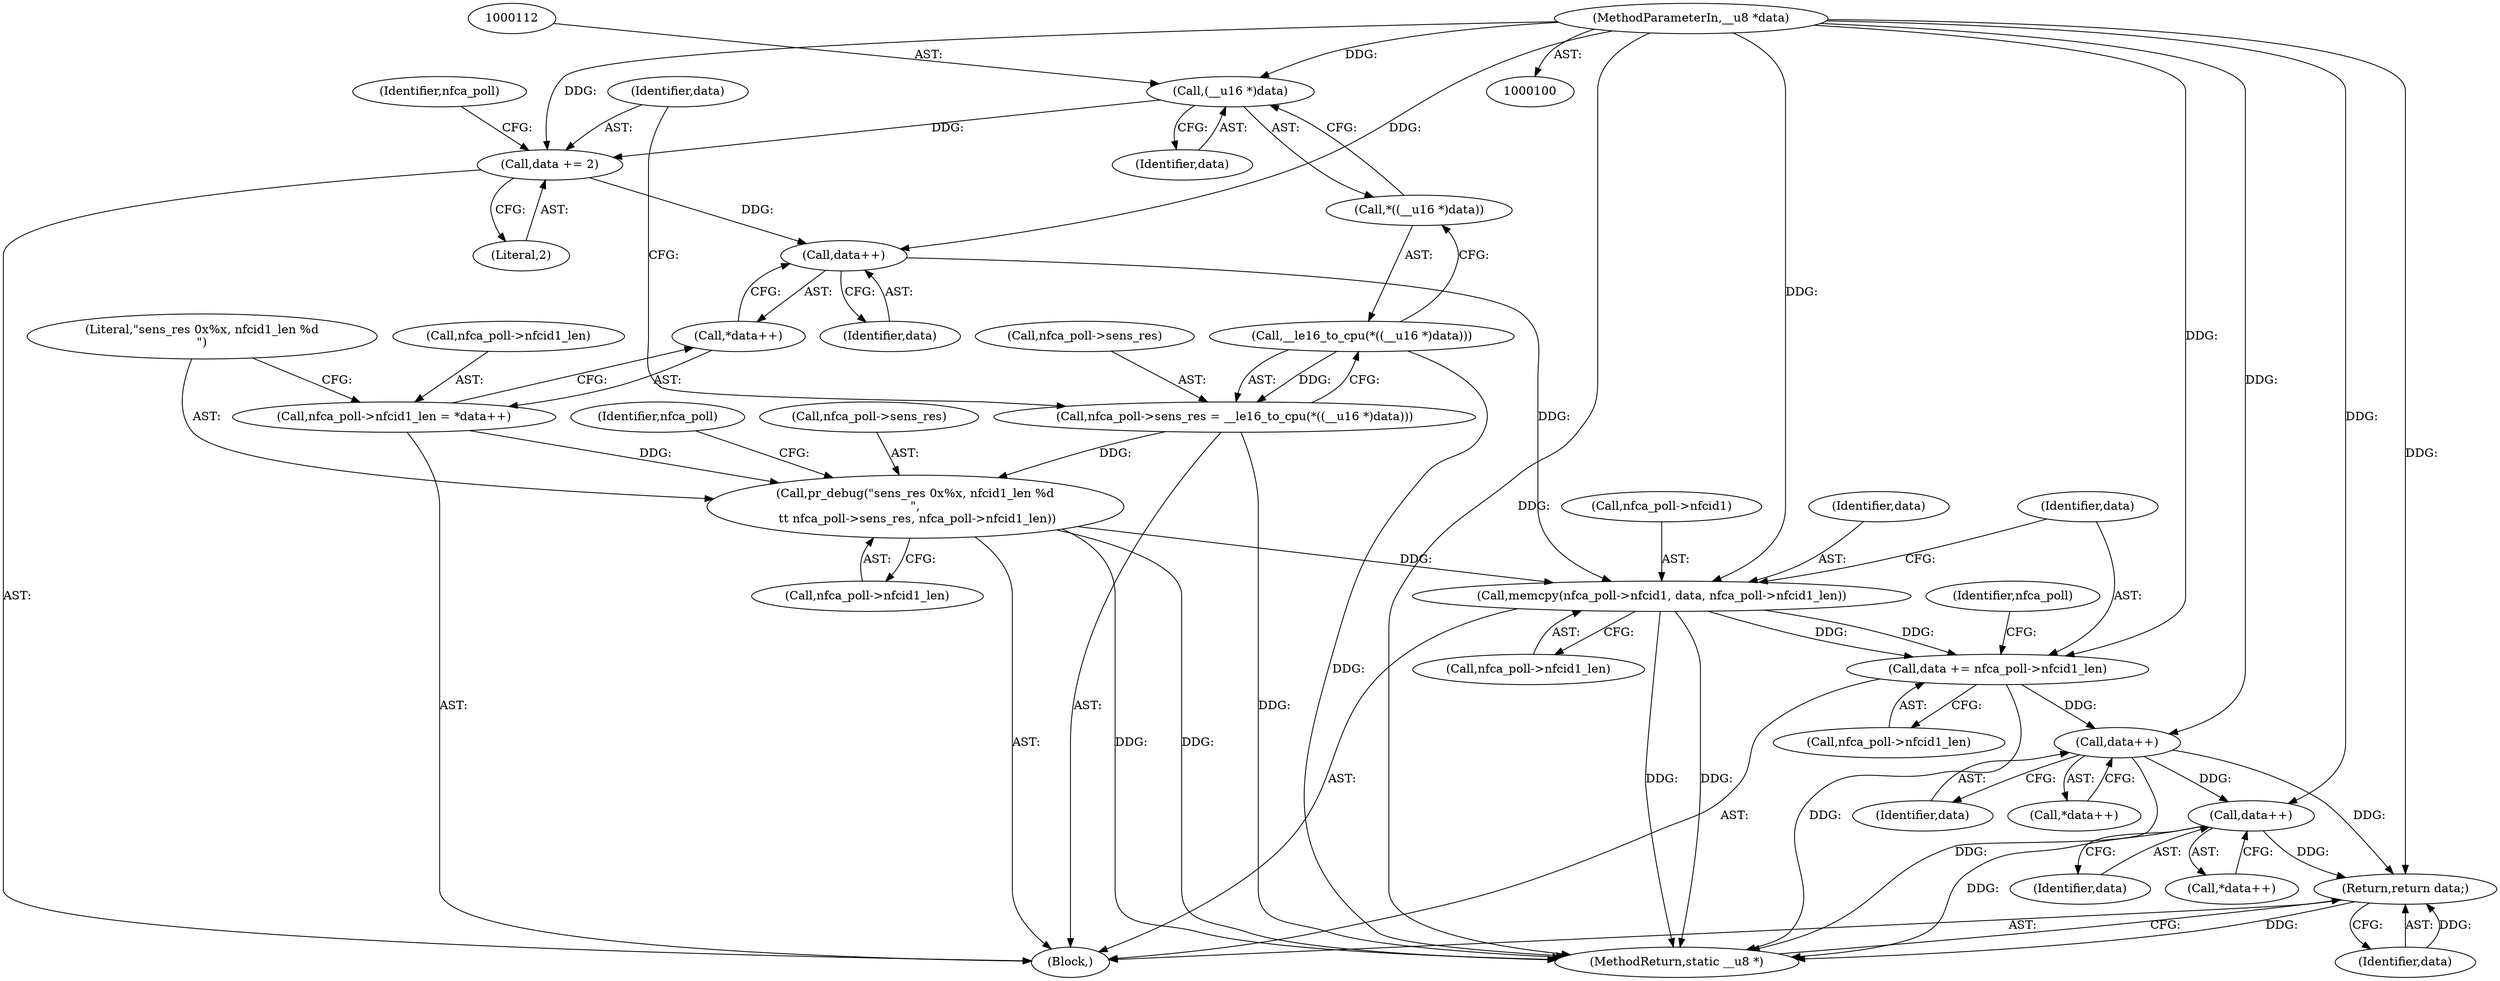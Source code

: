 digraph "1_linux_67de956ff5dc1d4f321e16cfbd63f5be3b691b43_0@API" {
"1000132" [label="(Call,memcpy(nfca_poll->nfcid1, data, nfca_poll->nfcid1_len))"];
"1000122" [label="(Call,data++)"];
"1000114" [label="(Call,data += 2)"];
"1000111" [label="(Call,(__u16 *)data)"];
"1000103" [label="(MethodParameterIn,__u8 *data)"];
"1000124" [label="(Call,pr_debug(\"sens_res 0x%x, nfcid1_len %d\n\",\n \t\t nfca_poll->sens_res, nfca_poll->nfcid1_len))"];
"1000105" [label="(Call,nfca_poll->sens_res = __le16_to_cpu(*((__u16 *)data)))"];
"1000109" [label="(Call,__le16_to_cpu(*((__u16 *)data)))"];
"1000117" [label="(Call,nfca_poll->nfcid1_len = *data++)"];
"1000140" [label="(Call,data += nfca_poll->nfcid1_len)"];
"1000150" [label="(Call,data++)"];
"1000163" [label="(Call,data++)"];
"1000173" [label="(Return,return data;)"];
"1000175" [label="(MethodReturn,static __u8 *)"];
"1000126" [label="(Call,nfca_poll->sens_res)"];
"1000122" [label="(Call,data++)"];
"1000151" [label="(Identifier,data)"];
"1000137" [label="(Call,nfca_poll->nfcid1_len)"];
"1000104" [label="(Block,)"];
"1000111" [label="(Call,(__u16 *)data)"];
"1000141" [label="(Identifier,data)"];
"1000117" [label="(Call,nfca_poll->nfcid1_len = *data++)"];
"1000140" [label="(Call,data += nfca_poll->nfcid1_len)"];
"1000109" [label="(Call,__le16_to_cpu(*((__u16 *)data)))"];
"1000110" [label="(Call,*((__u16 *)data))"];
"1000113" [label="(Identifier,data)"];
"1000142" [label="(Call,nfca_poll->nfcid1_len)"];
"1000164" [label="(Identifier,data)"];
"1000119" [label="(Identifier,nfca_poll)"];
"1000118" [label="(Call,nfca_poll->nfcid1_len)"];
"1000136" [label="(Identifier,data)"];
"1000147" [label="(Identifier,nfca_poll)"];
"1000124" [label="(Call,pr_debug(\"sens_res 0x%x, nfcid1_len %d\n\",\n \t\t nfca_poll->sens_res, nfca_poll->nfcid1_len))"];
"1000129" [label="(Call,nfca_poll->nfcid1_len)"];
"1000133" [label="(Call,nfca_poll->nfcid1)"];
"1000125" [label="(Literal,\"sens_res 0x%x, nfcid1_len %d\n\")"];
"1000162" [label="(Call,*data++)"];
"1000103" [label="(MethodParameterIn,__u8 *data)"];
"1000163" [label="(Call,data++)"];
"1000106" [label="(Call,nfca_poll->sens_res)"];
"1000149" [label="(Call,*data++)"];
"1000116" [label="(Literal,2)"];
"1000115" [label="(Identifier,data)"];
"1000134" [label="(Identifier,nfca_poll)"];
"1000132" [label="(Call,memcpy(nfca_poll->nfcid1, data, nfca_poll->nfcid1_len))"];
"1000114" [label="(Call,data += 2)"];
"1000174" [label="(Identifier,data)"];
"1000173" [label="(Return,return data;)"];
"1000150" [label="(Call,data++)"];
"1000105" [label="(Call,nfca_poll->sens_res = __le16_to_cpu(*((__u16 *)data)))"];
"1000121" [label="(Call,*data++)"];
"1000123" [label="(Identifier,data)"];
"1000132" -> "1000104"  [label="AST: "];
"1000132" -> "1000137"  [label="CFG: "];
"1000133" -> "1000132"  [label="AST: "];
"1000136" -> "1000132"  [label="AST: "];
"1000137" -> "1000132"  [label="AST: "];
"1000141" -> "1000132"  [label="CFG: "];
"1000132" -> "1000175"  [label="DDG: "];
"1000132" -> "1000175"  [label="DDG: "];
"1000122" -> "1000132"  [label="DDG: "];
"1000103" -> "1000132"  [label="DDG: "];
"1000124" -> "1000132"  [label="DDG: "];
"1000132" -> "1000140"  [label="DDG: "];
"1000132" -> "1000140"  [label="DDG: "];
"1000122" -> "1000121"  [label="AST: "];
"1000122" -> "1000123"  [label="CFG: "];
"1000123" -> "1000122"  [label="AST: "];
"1000121" -> "1000122"  [label="CFG: "];
"1000114" -> "1000122"  [label="DDG: "];
"1000103" -> "1000122"  [label="DDG: "];
"1000114" -> "1000104"  [label="AST: "];
"1000114" -> "1000116"  [label="CFG: "];
"1000115" -> "1000114"  [label="AST: "];
"1000116" -> "1000114"  [label="AST: "];
"1000119" -> "1000114"  [label="CFG: "];
"1000111" -> "1000114"  [label="DDG: "];
"1000103" -> "1000114"  [label="DDG: "];
"1000111" -> "1000110"  [label="AST: "];
"1000111" -> "1000113"  [label="CFG: "];
"1000112" -> "1000111"  [label="AST: "];
"1000113" -> "1000111"  [label="AST: "];
"1000110" -> "1000111"  [label="CFG: "];
"1000103" -> "1000111"  [label="DDG: "];
"1000103" -> "1000100"  [label="AST: "];
"1000103" -> "1000175"  [label="DDG: "];
"1000103" -> "1000140"  [label="DDG: "];
"1000103" -> "1000150"  [label="DDG: "];
"1000103" -> "1000163"  [label="DDG: "];
"1000103" -> "1000173"  [label="DDG: "];
"1000124" -> "1000104"  [label="AST: "];
"1000124" -> "1000129"  [label="CFG: "];
"1000125" -> "1000124"  [label="AST: "];
"1000126" -> "1000124"  [label="AST: "];
"1000129" -> "1000124"  [label="AST: "];
"1000134" -> "1000124"  [label="CFG: "];
"1000124" -> "1000175"  [label="DDG: "];
"1000124" -> "1000175"  [label="DDG: "];
"1000105" -> "1000124"  [label="DDG: "];
"1000117" -> "1000124"  [label="DDG: "];
"1000105" -> "1000104"  [label="AST: "];
"1000105" -> "1000109"  [label="CFG: "];
"1000106" -> "1000105"  [label="AST: "];
"1000109" -> "1000105"  [label="AST: "];
"1000115" -> "1000105"  [label="CFG: "];
"1000105" -> "1000175"  [label="DDG: "];
"1000109" -> "1000105"  [label="DDG: "];
"1000109" -> "1000110"  [label="CFG: "];
"1000110" -> "1000109"  [label="AST: "];
"1000109" -> "1000175"  [label="DDG: "];
"1000117" -> "1000104"  [label="AST: "];
"1000117" -> "1000121"  [label="CFG: "];
"1000118" -> "1000117"  [label="AST: "];
"1000121" -> "1000117"  [label="AST: "];
"1000125" -> "1000117"  [label="CFG: "];
"1000140" -> "1000104"  [label="AST: "];
"1000140" -> "1000142"  [label="CFG: "];
"1000141" -> "1000140"  [label="AST: "];
"1000142" -> "1000140"  [label="AST: "];
"1000147" -> "1000140"  [label="CFG: "];
"1000140" -> "1000175"  [label="DDG: "];
"1000140" -> "1000150"  [label="DDG: "];
"1000150" -> "1000149"  [label="AST: "];
"1000150" -> "1000151"  [label="CFG: "];
"1000151" -> "1000150"  [label="AST: "];
"1000149" -> "1000150"  [label="CFG: "];
"1000150" -> "1000175"  [label="DDG: "];
"1000150" -> "1000163"  [label="DDG: "];
"1000150" -> "1000173"  [label="DDG: "];
"1000163" -> "1000162"  [label="AST: "];
"1000163" -> "1000164"  [label="CFG: "];
"1000164" -> "1000163"  [label="AST: "];
"1000162" -> "1000163"  [label="CFG: "];
"1000163" -> "1000175"  [label="DDG: "];
"1000163" -> "1000173"  [label="DDG: "];
"1000173" -> "1000104"  [label="AST: "];
"1000173" -> "1000174"  [label="CFG: "];
"1000174" -> "1000173"  [label="AST: "];
"1000175" -> "1000173"  [label="CFG: "];
"1000173" -> "1000175"  [label="DDG: "];
"1000174" -> "1000173"  [label="DDG: "];
}
